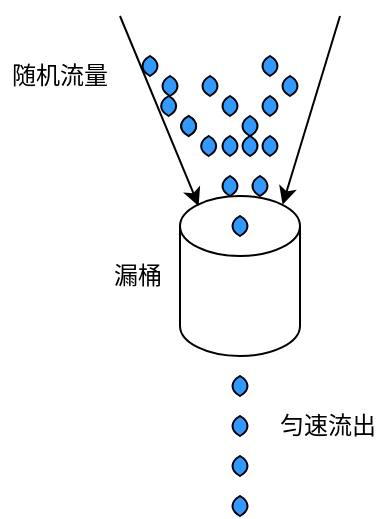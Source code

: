 <mxfile version="13.8.8" type="github"><diagram id="8F_v7KUzN3UInqDjgCgP" name="Page-1"><mxGraphModel dx="1478" dy="473" grid="1" gridSize="10" guides="1" tooltips="1" connect="1" arrows="1" fold="1" page="1" pageScale="1" pageWidth="827" pageHeight="1169" math="0" shadow="0"><root><mxCell id="0"/><mxCell id="1" parent="0"/><mxCell id="ia8LbeDv6fCwLV3jM4lR-1" value="" style="shape=cylinder3;whiteSpace=wrap;html=1;boundedLbl=1;backgroundOutline=1;size=15;" parent="1" vertex="1"><mxGeometry x="310" y="200" width="60" height="80" as="geometry"/></mxCell><mxCell id="ia8LbeDv6fCwLV3jM4lR-3" value="" style="whiteSpace=wrap;html=1;shape=mxgraph.basic.pointed_oval;fillColor=#3399FF;" parent="1" vertex="1"><mxGeometry x="309.33" y="160" width="10" height="10" as="geometry"/></mxCell><mxCell id="ia8LbeDv6fCwLV3jM4lR-4" value="" style="whiteSpace=wrap;html=1;shape=mxgraph.basic.pointed_oval;fillColor=#3399FF;" parent="1" vertex="1"><mxGeometry x="319.33" y="170" width="10" height="10" as="geometry"/></mxCell><mxCell id="ia8LbeDv6fCwLV3jM4lR-5" value="" style="whiteSpace=wrap;html=1;shape=mxgraph.basic.pointed_oval;fillColor=#3399FF;" parent="1" vertex="1"><mxGeometry x="330" y="190" width="10" height="10" as="geometry"/></mxCell><mxCell id="ia8LbeDv6fCwLV3jM4lR-6" value="" style="whiteSpace=wrap;html=1;shape=mxgraph.basic.pointed_oval;fillColor=#3399FF;" parent="1" vertex="1"><mxGeometry x="350" y="130" width="10" height="10" as="geometry"/></mxCell><mxCell id="ia8LbeDv6fCwLV3jM4lR-7" value="" style="whiteSpace=wrap;html=1;shape=mxgraph.basic.pointed_oval;fillColor=#3399FF;" parent="1" vertex="1"><mxGeometry x="290" y="130" width="10" height="10" as="geometry"/></mxCell><mxCell id="ia8LbeDv6fCwLV3jM4lR-8" value="" style="whiteSpace=wrap;html=1;shape=mxgraph.basic.pointed_oval;fillColor=#3399FF;" parent="1" vertex="1"><mxGeometry x="330" y="150" width="10" height="10" as="geometry"/></mxCell><mxCell id="ia8LbeDv6fCwLV3jM4lR-9" value="" style="whiteSpace=wrap;html=1;shape=mxgraph.basic.pointed_oval;fillColor=#3399FF;" parent="1" vertex="1"><mxGeometry x="335" y="210" width="10" height="10" as="geometry"/></mxCell><mxCell id="ia8LbeDv6fCwLV3jM4lR-10" value="" style="whiteSpace=wrap;html=1;shape=mxgraph.basic.pointed_oval;fillColor=#3399FF;" parent="1" vertex="1"><mxGeometry x="299.33" y="150" width="10" height="10" as="geometry"/></mxCell><mxCell id="ia8LbeDv6fCwLV3jM4lR-13" value="" style="whiteSpace=wrap;html=1;shape=mxgraph.basic.pointed_oval;fillColor=#3399FF;" parent="1" vertex="1"><mxGeometry x="330" y="170" width="10" height="10" as="geometry"/></mxCell><mxCell id="ia8LbeDv6fCwLV3jM4lR-14" value="" style="whiteSpace=wrap;html=1;shape=mxgraph.basic.pointed_oval;fillColor=#3399FF;" parent="1" vertex="1"><mxGeometry x="340" y="170" width="10" height="10" as="geometry"/></mxCell><mxCell id="ia8LbeDv6fCwLV3jM4lR-15" value="" style="whiteSpace=wrap;html=1;shape=mxgraph.basic.pointed_oval;fillColor=#3399FF;" parent="1" vertex="1"><mxGeometry x="335" y="290" width="10" height="10" as="geometry"/></mxCell><mxCell id="ia8LbeDv6fCwLV3jM4lR-18" value="" style="whiteSpace=wrap;html=1;shape=mxgraph.basic.pointed_oval;fillColor=#3399FF;" parent="1" vertex="1"><mxGeometry x="335" y="310" width="10" height="10" as="geometry"/></mxCell><mxCell id="ia8LbeDv6fCwLV3jM4lR-19" value="" style="whiteSpace=wrap;html=1;shape=mxgraph.basic.pointed_oval;fillColor=#3399FF;" parent="1" vertex="1"><mxGeometry x="335" y="330" width="10" height="10" as="geometry"/></mxCell><mxCell id="ia8LbeDv6fCwLV3jM4lR-20" value="" style="whiteSpace=wrap;html=1;shape=mxgraph.basic.pointed_oval;fillColor=#3399FF;" parent="1" vertex="1"><mxGeometry x="335" y="350" width="10" height="10" as="geometry"/></mxCell><mxCell id="ia8LbeDv6fCwLV3jM4lR-21" value="" style="whiteSpace=wrap;html=1;shape=mxgraph.basic.pointed_oval;fillColor=#3399FF;" parent="1" vertex="1"><mxGeometry x="350" y="150" width="10" height="10" as="geometry"/></mxCell><mxCell id="ia8LbeDv6fCwLV3jM4lR-22" value="" style="whiteSpace=wrap;html=1;shape=mxgraph.basic.pointed_oval;fillColor=#3399FF;" parent="1" vertex="1"><mxGeometry x="350" y="170" width="10" height="10" as="geometry"/></mxCell><mxCell id="ia8LbeDv6fCwLV3jM4lR-23" value="" style="whiteSpace=wrap;html=1;shape=mxgraph.basic.pointed_oval;fillColor=#3399FF;" parent="1" vertex="1"><mxGeometry x="345" y="190" width="10" height="10" as="geometry"/></mxCell><mxCell id="ia8LbeDv6fCwLV3jM4lR-25" value="" style="endArrow=classic;html=1;entryX=0.855;entryY=0;entryDx=0;entryDy=4.35;entryPerimeter=0;" parent="1" target="ia8LbeDv6fCwLV3jM4lR-1" edge="1"><mxGeometry width="50" height="50" relative="1" as="geometry"><mxPoint x="390" y="110" as="sourcePoint"/><mxPoint x="354" y="205" as="targetPoint"/></mxGeometry></mxCell><mxCell id="ia8LbeDv6fCwLV3jM4lR-26" value="" style="endArrow=classic;html=1;entryX=0.855;entryY=0;entryDx=0;entryDy=4.35;entryPerimeter=0;" parent="1" edge="1"><mxGeometry width="50" height="50" relative="1" as="geometry"><mxPoint x="280" y="110" as="sourcePoint"/><mxPoint x="319.33" y="205.0" as="targetPoint"/></mxGeometry></mxCell><mxCell id="ia8LbeDv6fCwLV3jM4lR-27" value="" style="whiteSpace=wrap;html=1;shape=mxgraph.basic.pointed_oval;fillColor=#3399FF;" parent="1" vertex="1"><mxGeometry x="309.33" y="160" width="10" height="10" as="geometry"/></mxCell><mxCell id="ia8LbeDv6fCwLV3jM4lR-28" value="" style="whiteSpace=wrap;html=1;shape=mxgraph.basic.pointed_oval;fillColor=#3399FF;" parent="1" vertex="1"><mxGeometry x="360" y="140" width="10" height="10" as="geometry"/></mxCell><mxCell id="ia8LbeDv6fCwLV3jM4lR-31" value="漏桶" style="text;html=1;strokeColor=none;fillColor=none;align=center;verticalAlign=middle;whiteSpace=wrap;rounded=0;" parent="1" vertex="1"><mxGeometry x="269.33" y="230" width="40" height="20" as="geometry"/></mxCell><mxCell id="ia8LbeDv6fCwLV3jM4lR-33" value="随机流量" style="text;html=1;strokeColor=none;fillColor=none;align=center;verticalAlign=middle;whiteSpace=wrap;rounded=0;" parent="1" vertex="1"><mxGeometry x="220" y="130" width="60" height="20" as="geometry"/></mxCell><mxCell id="ia8LbeDv6fCwLV3jM4lR-35" value="" style="whiteSpace=wrap;html=1;shape=mxgraph.basic.pointed_oval;fillColor=#3399FF;" parent="1" vertex="1"><mxGeometry x="340" y="160" width="10" height="10" as="geometry"/></mxCell><mxCell id="ia8LbeDv6fCwLV3jM4lR-36" value="" style="whiteSpace=wrap;html=1;shape=mxgraph.basic.pointed_oval;fillColor=#3399FF;" parent="1" vertex="1"><mxGeometry x="300" y="140" width="10" height="10" as="geometry"/></mxCell><mxCell id="ia8LbeDv6fCwLV3jM4lR-37" value="" style="whiteSpace=wrap;html=1;shape=mxgraph.basic.pointed_oval;fillColor=#3399FF;" parent="1" vertex="1"><mxGeometry x="320" y="140" width="10" height="10" as="geometry"/></mxCell><mxCell id="ia8LbeDv6fCwLV3jM4lR-38" value="匀速流出" style="text;html=1;strokeColor=none;fillColor=none;align=center;verticalAlign=middle;whiteSpace=wrap;rounded=0;" parent="1" vertex="1"><mxGeometry x="354" y="305" width="60" height="20" as="geometry"/></mxCell></root></mxGraphModel></diagram></mxfile>